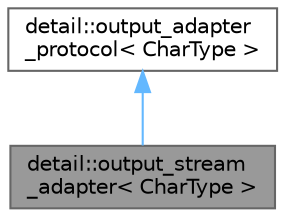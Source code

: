 digraph "detail::output_stream_adapter&lt; CharType &gt;"
{
 // LATEX_PDF_SIZE
  bgcolor="transparent";
  edge [fontname=Helvetica,fontsize=10,labelfontname=Helvetica,labelfontsize=10];
  node [fontname=Helvetica,fontsize=10,shape=box,height=0.2,width=0.4];
  Node1 [id="Node000001",label="detail::output_stream\l_adapter\< CharType \>",height=0.2,width=0.4,color="gray40", fillcolor="grey60", style="filled", fontcolor="black",tooltip="output adapter for output streams"];
  Node2 -> Node1 [id="edge1_Node000001_Node000002",dir="back",color="steelblue1",style="solid",tooltip=" "];
  Node2 [id="Node000002",label="detail::output_adapter\l_protocol\< CharType \>",height=0.2,width=0.4,color="gray40", fillcolor="white", style="filled",URL="$structdetail_1_1output__adapter__protocol.html",tooltip="abstract output adapter interface"];
}
